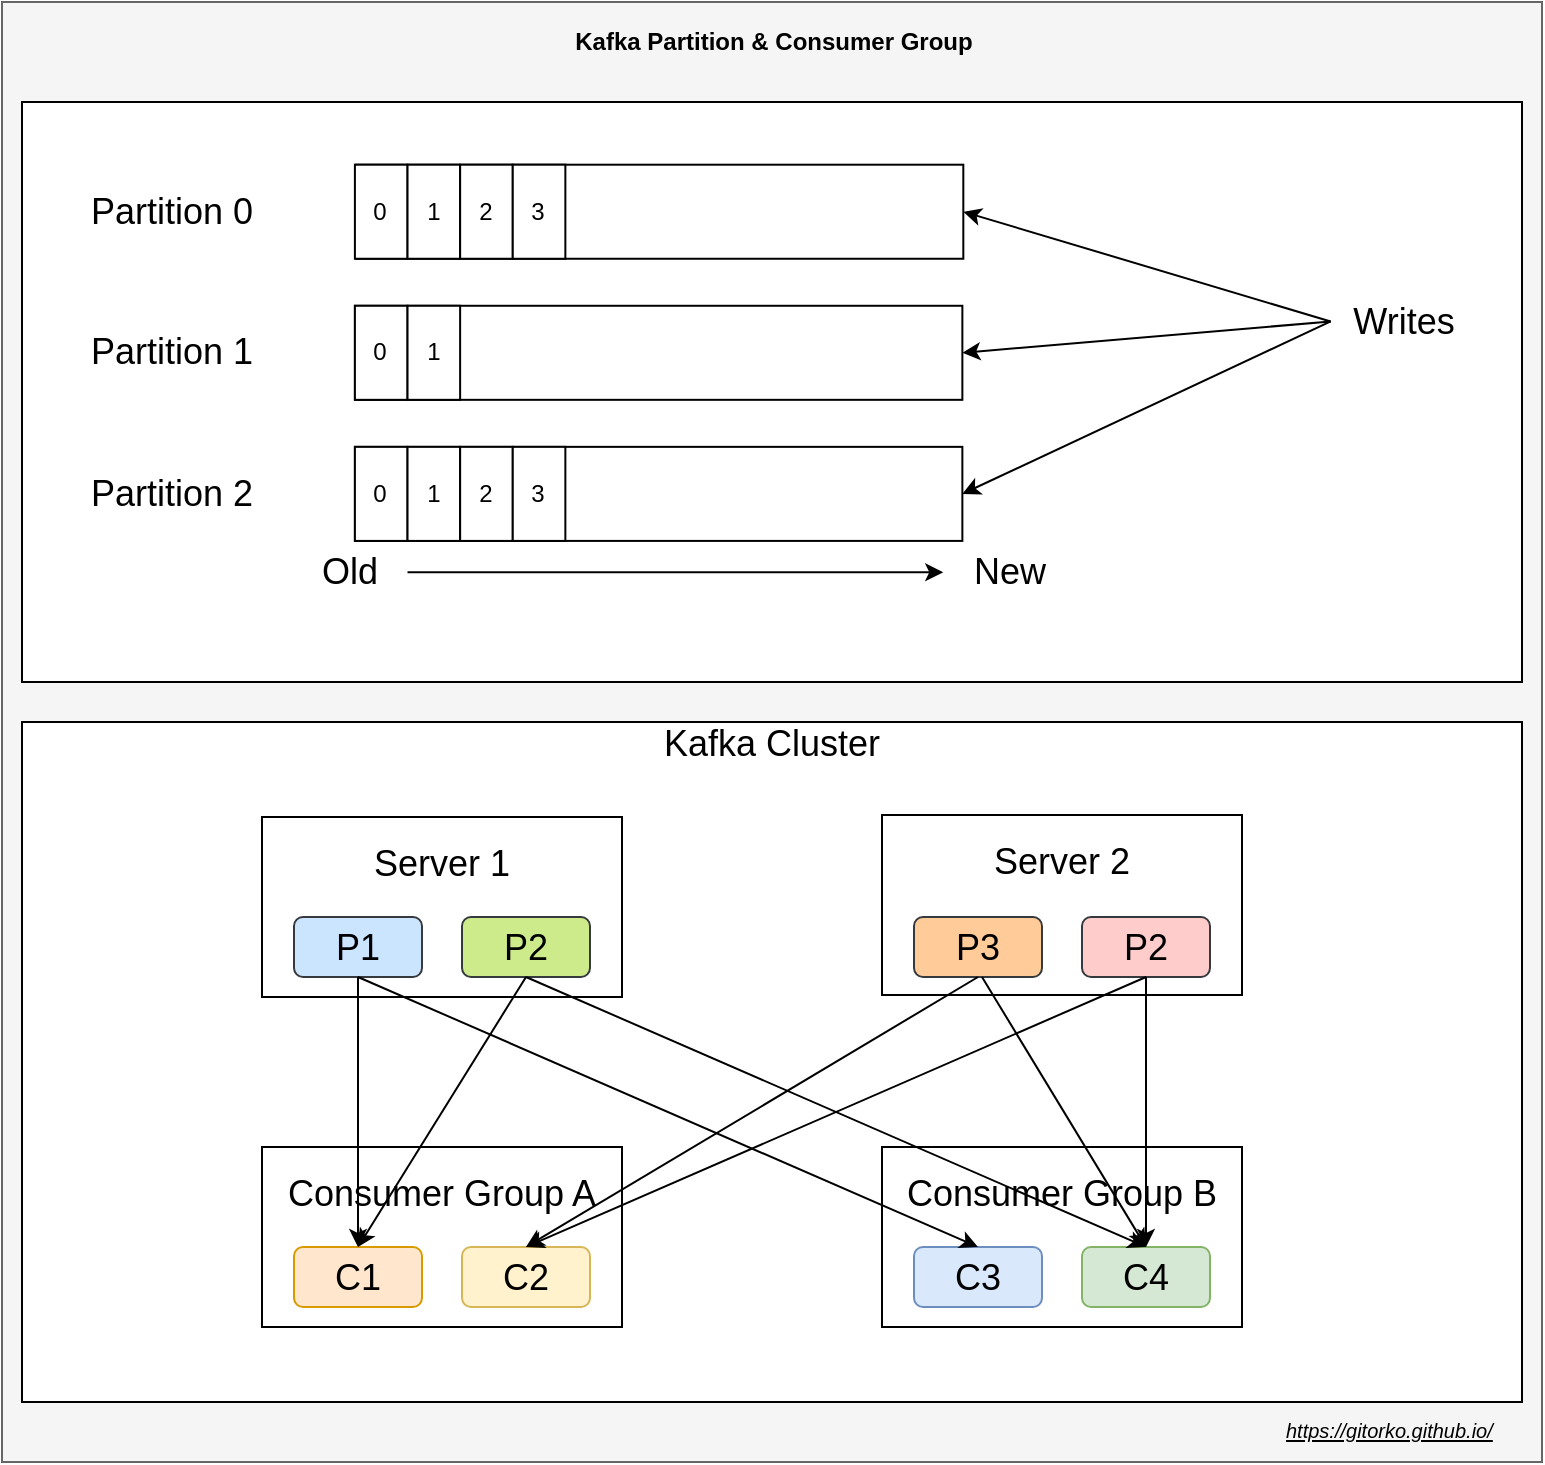 <mxfile version="12.6.5" type="device"><diagram id="-Nlp45Bh1wkQuro2EtWk" name="Page-1"><mxGraphModel dx="1106" dy="852" grid="1" gridSize="10" guides="1" tooltips="1" connect="1" arrows="1" fold="1" page="1" pageScale="1" pageWidth="500" pageHeight="1200" math="0" shadow="0"><root><mxCell id="0"/><mxCell id="1" parent="0"/><mxCell id="ZNQu0CiPCx4y8EOkoRgS-1" value="" style="rounded=0;whiteSpace=wrap;html=1;fillColor=#f5f5f5;strokeColor=#666666;fontColor=#333333;" parent="1" vertex="1"><mxGeometry x="100" y="1170" width="770" height="730" as="geometry"/></mxCell><mxCell id="Mf3UlaPOEu5RmjxHMX0L-1" value="" style="group" parent="1" vertex="1" connectable="0"><mxGeometry x="110" y="1220" width="750" height="290" as="geometry"/></mxCell><mxCell id="Mf3UlaPOEu5RmjxHMX0L-2" value="" style="rounded=0;whiteSpace=wrap;html=1;strokeColor=#000000;strokeWidth=1;" parent="Mf3UlaPOEu5RmjxHMX0L-1" vertex="1"><mxGeometry width="750" height="290" as="geometry"/></mxCell><mxCell id="Mf3UlaPOEu5RmjxHMX0L-3" value="" style="rounded=0;whiteSpace=wrap;html=1;strokeColor=#000000;strokeWidth=1;" parent="Mf3UlaPOEu5RmjxHMX0L-1" vertex="1"><mxGeometry x="166.932" y="31.351" width="303.731" height="47.027" as="geometry"/></mxCell><mxCell id="Mf3UlaPOEu5RmjxHMX0L-4" value="" style="rounded=0;whiteSpace=wrap;html=1;strokeColor=#000000;strokeWidth=1;" parent="Mf3UlaPOEu5RmjxHMX0L-1" vertex="1"><mxGeometry x="166.454" y="101.892" width="303.731" height="47.027" as="geometry"/></mxCell><mxCell id="Mf3UlaPOEu5RmjxHMX0L-5" value="" style="rounded=0;whiteSpace=wrap;html=1;strokeColor=#000000;strokeWidth=1;" parent="Mf3UlaPOEu5RmjxHMX0L-1" vertex="1"><mxGeometry x="166.454" y="172.432" width="303.731" height="47.027" as="geometry"/></mxCell><mxCell id="Mf3UlaPOEu5RmjxHMX0L-6" value="&lt;font style=&quot;font-size: 18px&quot;&gt;Partition 0&lt;/font&gt;" style="text;html=1;strokeColor=none;fillColor=none;align=center;verticalAlign=middle;whiteSpace=wrap;rounded=0;" parent="Mf3UlaPOEu5RmjxHMX0L-1" vertex="1"><mxGeometry x="13.393" y="47.027" width="124.362" height="15.676" as="geometry"/></mxCell><mxCell id="Mf3UlaPOEu5RmjxHMX0L-7" value="&lt;font style=&quot;font-size: 18px&quot;&gt;Partition 1&lt;/font&gt;" style="text;html=1;strokeColor=none;fillColor=none;align=center;verticalAlign=middle;whiteSpace=wrap;rounded=0;" parent="Mf3UlaPOEu5RmjxHMX0L-1" vertex="1"><mxGeometry x="13.393" y="117.568" width="124.362" height="15.676" as="geometry"/></mxCell><mxCell id="Mf3UlaPOEu5RmjxHMX0L-8" value="&lt;font style=&quot;font-size: 18px&quot;&gt;Partition 2&lt;/font&gt;" style="text;html=1;strokeColor=none;fillColor=none;align=center;verticalAlign=middle;whiteSpace=wrap;rounded=0;" parent="Mf3UlaPOEu5RmjxHMX0L-1" vertex="1"><mxGeometry x="13.393" y="188.108" width="124.362" height="15.676" as="geometry"/></mxCell><mxCell id="Mf3UlaPOEu5RmjxHMX0L-9" value="" style="endArrow=classic;html=1;" parent="Mf3UlaPOEu5RmjxHMX0L-1" edge="1"><mxGeometry width="50" height="50" relative="1" as="geometry"><mxPoint x="192.761" y="235.135" as="sourcePoint"/><mxPoint x="460.619" y="235.135" as="targetPoint"/></mxGeometry></mxCell><mxCell id="Mf3UlaPOEu5RmjxHMX0L-10" value="&lt;font style=&quot;font-size: 18px&quot;&gt;Old&lt;/font&gt;" style="text;html=1;strokeColor=none;fillColor=none;align=center;verticalAlign=middle;whiteSpace=wrap;rounded=0;" parent="Mf3UlaPOEu5RmjxHMX0L-1" vertex="1"><mxGeometry x="101.566" y="227.297" width="124.362" height="15.676" as="geometry"/></mxCell><mxCell id="Mf3UlaPOEu5RmjxHMX0L-11" value="&lt;font style=&quot;font-size: 18px&quot;&gt;New&lt;/font&gt;" style="text;html=1;strokeColor=none;fillColor=none;align=center;verticalAlign=middle;whiteSpace=wrap;rounded=0;" parent="Mf3UlaPOEu5RmjxHMX0L-1" vertex="1"><mxGeometry x="431.92" y="227.297" width="124.362" height="15.676" as="geometry"/></mxCell><mxCell id="Mf3UlaPOEu5RmjxHMX0L-12" value="0" style="rounded=0;whiteSpace=wrap;html=1;strokeColor=#000000;strokeWidth=1;" parent="Mf3UlaPOEu5RmjxHMX0L-1" vertex="1"><mxGeometry x="166.454" y="31.351" width="26.307" height="47.027" as="geometry"/></mxCell><mxCell id="Mf3UlaPOEu5RmjxHMX0L-13" value="1" style="rounded=0;whiteSpace=wrap;html=1;strokeColor=#000000;strokeWidth=1;" parent="Mf3UlaPOEu5RmjxHMX0L-1" vertex="1"><mxGeometry x="192.761" y="31.351" width="26.307" height="47.027" as="geometry"/></mxCell><mxCell id="Mf3UlaPOEu5RmjxHMX0L-14" value="2" style="rounded=0;whiteSpace=wrap;html=1;strokeColor=#000000;strokeWidth=1;" parent="Mf3UlaPOEu5RmjxHMX0L-1" vertex="1"><mxGeometry x="219.069" y="31.351" width="26.307" height="47.027" as="geometry"/></mxCell><mxCell id="Mf3UlaPOEu5RmjxHMX0L-15" value="3" style="rounded=0;whiteSpace=wrap;html=1;strokeColor=#000000;strokeWidth=1;" parent="Mf3UlaPOEu5RmjxHMX0L-1" vertex="1"><mxGeometry x="245.376" y="31.351" width="26.307" height="47.027" as="geometry"/></mxCell><mxCell id="Mf3UlaPOEu5RmjxHMX0L-16" value="0" style="rounded=0;whiteSpace=wrap;html=1;strokeColor=#000000;strokeWidth=1;" parent="Mf3UlaPOEu5RmjxHMX0L-1" vertex="1"><mxGeometry x="166.454" y="101.892" width="26.307" height="47.027" as="geometry"/></mxCell><mxCell id="Mf3UlaPOEu5RmjxHMX0L-17" value="1" style="rounded=0;whiteSpace=wrap;html=1;strokeColor=#000000;strokeWidth=1;" parent="Mf3UlaPOEu5RmjxHMX0L-1" vertex="1"><mxGeometry x="192.761" y="101.892" width="26.307" height="47.027" as="geometry"/></mxCell><mxCell id="Mf3UlaPOEu5RmjxHMX0L-18" value="0" style="rounded=0;whiteSpace=wrap;html=1;strokeColor=#000000;strokeWidth=1;" parent="Mf3UlaPOEu5RmjxHMX0L-1" vertex="1"><mxGeometry x="166.454" y="172.432" width="26.307" height="47.027" as="geometry"/></mxCell><mxCell id="Mf3UlaPOEu5RmjxHMX0L-19" value="1" style="rounded=0;whiteSpace=wrap;html=1;strokeColor=#000000;strokeWidth=1;" parent="Mf3UlaPOEu5RmjxHMX0L-1" vertex="1"><mxGeometry x="192.761" y="172.432" width="26.307" height="47.027" as="geometry"/></mxCell><mxCell id="Mf3UlaPOEu5RmjxHMX0L-20" value="2" style="rounded=0;whiteSpace=wrap;html=1;strokeColor=#000000;strokeWidth=1;" parent="Mf3UlaPOEu5RmjxHMX0L-1" vertex="1"><mxGeometry x="219.069" y="172.432" width="26.307" height="47.027" as="geometry"/></mxCell><mxCell id="Mf3UlaPOEu5RmjxHMX0L-21" value="3" style="rounded=0;whiteSpace=wrap;html=1;strokeColor=#000000;strokeWidth=1;" parent="Mf3UlaPOEu5RmjxHMX0L-1" vertex="1"><mxGeometry x="245.376" y="172.432" width="26.307" height="47.027" as="geometry"/></mxCell><mxCell id="Mf3UlaPOEu5RmjxHMX0L-22" value="&lt;font style=&quot;font-size: 18px&quot;&gt;Writes&lt;/font&gt;" style="text;html=1;strokeColor=none;fillColor=none;align=center;verticalAlign=middle;whiteSpace=wrap;rounded=0;" parent="Mf3UlaPOEu5RmjxHMX0L-1" vertex="1"><mxGeometry x="654.337" y="101.892" width="74.139" height="15.676" as="geometry"/></mxCell><mxCell id="Mf3UlaPOEu5RmjxHMX0L-23" value="" style="endArrow=classic;html=1;exitX=0;exitY=0.5;exitDx=0;exitDy=0;entryX=1;entryY=0.5;entryDx=0;entryDy=0;" parent="Mf3UlaPOEu5RmjxHMX0L-1" source="Mf3UlaPOEu5RmjxHMX0L-22" target="Mf3UlaPOEu5RmjxHMX0L-3" edge="1"><mxGeometry width="50" height="50" relative="1" as="geometry"><mxPoint x="202.328" y="242.973" as="sourcePoint"/><mxPoint x="470.185" y="242.973" as="targetPoint"/></mxGeometry></mxCell><mxCell id="Mf3UlaPOEu5RmjxHMX0L-24" value="" style="endArrow=classic;html=1;exitX=0;exitY=0.5;exitDx=0;exitDy=0;entryX=1;entryY=0.5;entryDx=0;entryDy=0;" parent="Mf3UlaPOEu5RmjxHMX0L-1" source="Mf3UlaPOEu5RmjxHMX0L-22" target="Mf3UlaPOEu5RmjxHMX0L-4" edge="1"><mxGeometry width="50" height="50" relative="1" as="geometry"><mxPoint x="694.994" y="117.568" as="sourcePoint"/><mxPoint x="480.708" y="62.703" as="targetPoint"/></mxGeometry></mxCell><mxCell id="Mf3UlaPOEu5RmjxHMX0L-25" value="" style="endArrow=classic;html=1;exitX=0;exitY=0.5;exitDx=0;exitDy=0;entryX=1;entryY=0.5;entryDx=0;entryDy=0;" parent="Mf3UlaPOEu5RmjxHMX0L-1" source="Mf3UlaPOEu5RmjxHMX0L-22" target="Mf3UlaPOEu5RmjxHMX0L-5" edge="1"><mxGeometry width="50" height="50" relative="1" as="geometry"><mxPoint x="694.994" y="117.568" as="sourcePoint"/><mxPoint x="479.751" y="133.243" as="targetPoint"/></mxGeometry></mxCell><mxCell id="Mf3UlaPOEu5RmjxHMX0L-26" value="&lt;font style=&quot;font-size: 18px&quot;&gt;Kafka Cluster&lt;br&gt;&lt;/font&gt;&lt;br&gt;&lt;br&gt;&lt;br&gt;&lt;br&gt;&lt;br&gt;&lt;br&gt;&lt;br&gt;&lt;br&gt;&lt;br&gt;&lt;br&gt;&lt;br&gt;&lt;br&gt;&lt;br&gt;&lt;br&gt;&lt;br&gt;&lt;br&gt;&lt;br&gt;&lt;br&gt;&lt;br&gt;&lt;br&gt;&lt;br&gt;&lt;br&gt;" style="rounded=0;whiteSpace=wrap;html=1;strokeColor=#000000;strokeWidth=1;" parent="1" vertex="1"><mxGeometry x="110" y="1530" width="750" height="340" as="geometry"/></mxCell><mxCell id="Mf3UlaPOEu5RmjxHMX0L-27" value="Server 1&lt;br style=&quot;font-size: 18px;&quot;&gt;&lt;br style=&quot;font-size: 18px;&quot;&gt;&lt;br style=&quot;font-size: 18px;&quot;&gt;" style="rounded=0;whiteSpace=wrap;html=1;fontSize=18;" parent="1" vertex="1"><mxGeometry x="230" y="1577.5" width="180" height="90" as="geometry"/></mxCell><mxCell id="Mf3UlaPOEu5RmjxHMX0L-28" value="P1" style="rounded=1;whiteSpace=wrap;html=1;fontSize=18;fillColor=#cce5ff;strokeColor=#36393d;" parent="1" vertex="1"><mxGeometry x="246" y="1627.5" width="64" height="30" as="geometry"/></mxCell><mxCell id="Mf3UlaPOEu5RmjxHMX0L-29" value="P2" style="rounded=1;whiteSpace=wrap;html=1;fontSize=18;fillColor=#cdeb8b;strokeColor=#36393d;" parent="1" vertex="1"><mxGeometry x="330" y="1627.5" width="64" height="30" as="geometry"/></mxCell><mxCell id="Mf3UlaPOEu5RmjxHMX0L-33" value="Server 2&lt;br&gt;&lt;br&gt;&lt;br style=&quot;font-size: 18px&quot;&gt;" style="rounded=0;whiteSpace=wrap;html=1;fontSize=18;" parent="1" vertex="1"><mxGeometry x="540" y="1576.5" width="180" height="90" as="geometry"/></mxCell><mxCell id="Mf3UlaPOEu5RmjxHMX0L-34" value="P3" style="rounded=1;whiteSpace=wrap;html=1;fontSize=18;fillColor=#ffcc99;strokeColor=#36393d;" parent="1" vertex="1"><mxGeometry x="556" y="1627.5" width="64" height="30" as="geometry"/></mxCell><mxCell id="Mf3UlaPOEu5RmjxHMX0L-35" value="P2" style="rounded=1;whiteSpace=wrap;html=1;fontSize=18;fillColor=#ffcccc;strokeColor=#36393d;" parent="1" vertex="1"><mxGeometry x="640" y="1627.5" width="64" height="30" as="geometry"/></mxCell><mxCell id="Mf3UlaPOEu5RmjxHMX0L-36" value="Consumer Group A&lt;br style=&quot;font-size: 18px;&quot;&gt;&lt;br style=&quot;font-size: 18px;&quot;&gt;&lt;br style=&quot;font-size: 18px;&quot;&gt;" style="rounded=0;whiteSpace=wrap;html=1;fontSize=18;" parent="1" vertex="1"><mxGeometry x="230" y="1742.5" width="180" height="90" as="geometry"/></mxCell><mxCell id="Mf3UlaPOEu5RmjxHMX0L-37" value="C1" style="rounded=1;whiteSpace=wrap;html=1;fontSize=18;fillColor=#ffe6cc;strokeColor=#d79b00;" parent="1" vertex="1"><mxGeometry x="246" y="1792.5" width="64" height="30" as="geometry"/></mxCell><mxCell id="Mf3UlaPOEu5RmjxHMX0L-38" value="C2" style="rounded=1;whiteSpace=wrap;html=1;fontSize=18;fillColor=#fff2cc;strokeColor=#d6b656;" parent="1" vertex="1"><mxGeometry x="330" y="1792.5" width="64" height="30" as="geometry"/></mxCell><mxCell id="Mf3UlaPOEu5RmjxHMX0L-39" value="Consumer Group B&lt;br style=&quot;font-size: 18px&quot;&gt;&lt;br&gt;&lt;br&gt;" style="rounded=0;whiteSpace=wrap;html=1;fontSize=18;" parent="1" vertex="1"><mxGeometry x="540" y="1742.5" width="180" height="90" as="geometry"/></mxCell><mxCell id="Mf3UlaPOEu5RmjxHMX0L-40" value="C3" style="rounded=1;whiteSpace=wrap;html=1;fontSize=18;fillColor=#dae8fc;strokeColor=#6c8ebf;" parent="1" vertex="1"><mxGeometry x="556" y="1792.5" width="64" height="30" as="geometry"/></mxCell><mxCell id="Mf3UlaPOEu5RmjxHMX0L-41" value="C4" style="rounded=1;whiteSpace=wrap;html=1;fontSize=18;fillColor=#d5e8d4;strokeColor=#82b366;" parent="1" vertex="1"><mxGeometry x="640" y="1792.5" width="64" height="30" as="geometry"/></mxCell><mxCell id="Mf3UlaPOEu5RmjxHMX0L-45" value="" style="endArrow=classic;html=1;fontSize=18;exitX=0.5;exitY=1;exitDx=0;exitDy=0;entryX=0.5;entryY=0;entryDx=0;entryDy=0;" parent="1" source="Mf3UlaPOEu5RmjxHMX0L-28" target="Mf3UlaPOEu5RmjxHMX0L-40" edge="1"><mxGeometry width="50" height="50" relative="1" as="geometry"><mxPoint x="140" y="1957.5" as="sourcePoint"/><mxPoint x="190" y="1907.5" as="targetPoint"/></mxGeometry></mxCell><mxCell id="Mf3UlaPOEu5RmjxHMX0L-46" value="" style="endArrow=classic;html=1;fontSize=18;exitX=0.5;exitY=1;exitDx=0;exitDy=0;entryX=0.5;entryY=0;entryDx=0;entryDy=0;" parent="1" source="Mf3UlaPOEu5RmjxHMX0L-28" target="Mf3UlaPOEu5RmjxHMX0L-37" edge="1"><mxGeometry width="50" height="50" relative="1" as="geometry"><mxPoint x="288" y="1667.5" as="sourcePoint"/><mxPoint x="598" y="1802.5" as="targetPoint"/></mxGeometry></mxCell><mxCell id="Mf3UlaPOEu5RmjxHMX0L-47" value="" style="endArrow=classic;html=1;fontSize=18;exitX=0.5;exitY=1;exitDx=0;exitDy=0;entryX=0.5;entryY=0;entryDx=0;entryDy=0;" parent="1" source="Mf3UlaPOEu5RmjxHMX0L-29" target="Mf3UlaPOEu5RmjxHMX0L-37" edge="1"><mxGeometry width="50" height="50" relative="1" as="geometry"><mxPoint x="288" y="1667.5" as="sourcePoint"/><mxPoint x="288" y="1802.5" as="targetPoint"/></mxGeometry></mxCell><mxCell id="Mf3UlaPOEu5RmjxHMX0L-48" value="" style="endArrow=classic;html=1;fontSize=18;exitX=0.5;exitY=1;exitDx=0;exitDy=0;entryX=0.5;entryY=0;entryDx=0;entryDy=0;" parent="1" source="Mf3UlaPOEu5RmjxHMX0L-29" target="Mf3UlaPOEu5RmjxHMX0L-41" edge="1"><mxGeometry width="50" height="50" relative="1" as="geometry"><mxPoint x="372" y="1667.5" as="sourcePoint"/><mxPoint x="288" y="1802.5" as="targetPoint"/></mxGeometry></mxCell><mxCell id="Mf3UlaPOEu5RmjxHMX0L-49" value="" style="endArrow=classic;html=1;fontSize=18;exitX=0.5;exitY=1;exitDx=0;exitDy=0;entryX=0.5;entryY=0;entryDx=0;entryDy=0;" parent="1" source="Mf3UlaPOEu5RmjxHMX0L-34" target="Mf3UlaPOEu5RmjxHMX0L-38" edge="1"><mxGeometry width="50" height="50" relative="1" as="geometry"><mxPoint x="372" y="1667.5" as="sourcePoint"/><mxPoint x="682" y="1802.5" as="targetPoint"/></mxGeometry></mxCell><mxCell id="Mf3UlaPOEu5RmjxHMX0L-50" value="" style="endArrow=classic;html=1;fontSize=18;entryX=0.5;entryY=0;entryDx=0;entryDy=0;" parent="1" target="Mf3UlaPOEu5RmjxHMX0L-41" edge="1"><mxGeometry width="50" height="50" relative="1" as="geometry"><mxPoint x="590" y="1657.5" as="sourcePoint"/><mxPoint x="692" y="1812.5" as="targetPoint"/></mxGeometry></mxCell><mxCell id="Mf3UlaPOEu5RmjxHMX0L-51" value="" style="endArrow=classic;html=1;fontSize=18;entryX=0.5;entryY=0;entryDx=0;entryDy=0;exitX=0.5;exitY=1;exitDx=0;exitDy=0;" parent="1" source="Mf3UlaPOEu5RmjxHMX0L-35" target="Mf3UlaPOEu5RmjxHMX0L-38" edge="1"><mxGeometry width="50" height="50" relative="1" as="geometry"><mxPoint x="600" y="1667.5" as="sourcePoint"/><mxPoint x="682" y="1802.5" as="targetPoint"/></mxGeometry></mxCell><mxCell id="Mf3UlaPOEu5RmjxHMX0L-52" value="" style="endArrow=classic;html=1;fontSize=18;entryX=0.5;entryY=0;entryDx=0;entryDy=0;exitX=0.5;exitY=1;exitDx=0;exitDy=0;" parent="1" source="Mf3UlaPOEu5RmjxHMX0L-35" target="Mf3UlaPOEu5RmjxHMX0L-41" edge="1"><mxGeometry width="50" height="50" relative="1" as="geometry"><mxPoint x="682" y="1667.5" as="sourcePoint"/><mxPoint x="372" y="1802.5" as="targetPoint"/></mxGeometry></mxCell><UserObject label="&lt;i&gt;&lt;u&gt;&lt;font style=&quot;font-size: 10px&quot;&gt;https://gitorko.github.io/&lt;/font&gt;&lt;/u&gt;&lt;/i&gt;" link="https://gitorko.github.io/" id="ZNQu0CiPCx4y8EOkoRgS-2"><mxCell style="text;html=1;" parent="1" vertex="1"><mxGeometry x="740" y="1870" width="120" height="30" as="geometry"/></mxCell></UserObject><mxCell id="ZNQu0CiPCx4y8EOkoRgS-3" value="Kafka Partition &amp;amp; Consumer Group" style="text;html=1;strokeColor=none;fillColor=none;align=center;verticalAlign=middle;whiteSpace=wrap;rounded=0;fontStyle=1" parent="1" vertex="1"><mxGeometry x="351" y="1180" width="270" height="20" as="geometry"/></mxCell></root></mxGraphModel></diagram></mxfile>
